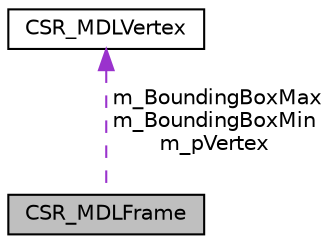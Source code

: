 digraph "CSR_MDLFrame"
{
 // LATEX_PDF_SIZE
  edge [fontname="Helvetica",fontsize="10",labelfontname="Helvetica",labelfontsize="10"];
  node [fontname="Helvetica",fontsize="10",shape=record];
  Node1 [label="CSR_MDLFrame",height=0.2,width=0.4,color="black", fillcolor="grey75", style="filled", fontcolor="black",tooltip=" "];
  Node2 -> Node1 [dir="back",color="darkorchid3",fontsize="10",style="dashed",label=" m_BoundingBoxMax\nm_BoundingBoxMin\nm_pVertex" ,fontname="Helvetica"];
  Node2 [label="CSR_MDLVertex",height=0.2,width=0.4,color="black", fillcolor="white", style="filled",URL="$struct_c_s_r___m_d_l_vertex.html",tooltip=" "];
}
